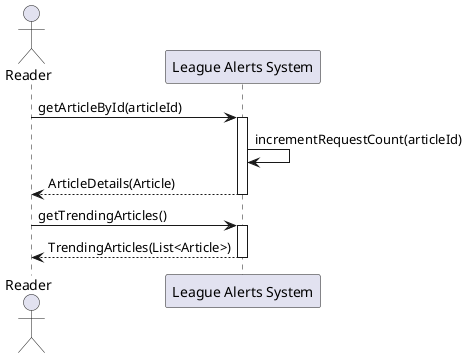@startuml
actor Reader
participant "League Alerts System" as LAS

Reader -> LAS: getArticleById(articleId)
activate LAS
LAS -> LAS: incrementRequestCount(articleId)
LAS --> Reader: ArticleDetails(Article)
deactivate LAS

Reader -> LAS: getTrendingArticles()
activate LAS
LAS --> Reader: TrendingArticles(List<Article>)
deactivate LAS
@enduml
